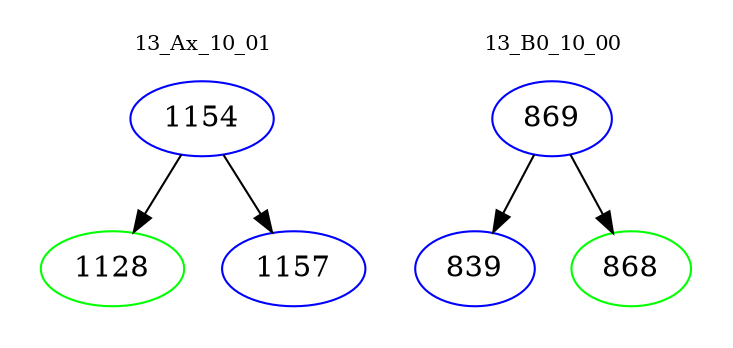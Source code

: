 digraph{
subgraph cluster_0 {
color = white
label = "13_Ax_10_01";
fontsize=10;
T0_1154 [label="1154", color="blue"]
T0_1154 -> T0_1128 [color="black"]
T0_1128 [label="1128", color="green"]
T0_1154 -> T0_1157 [color="black"]
T0_1157 [label="1157", color="blue"]
}
subgraph cluster_1 {
color = white
label = "13_B0_10_00";
fontsize=10;
T1_869 [label="869", color="blue"]
T1_869 -> T1_839 [color="black"]
T1_839 [label="839", color="blue"]
T1_869 -> T1_868 [color="black"]
T1_868 [label="868", color="green"]
}
}
